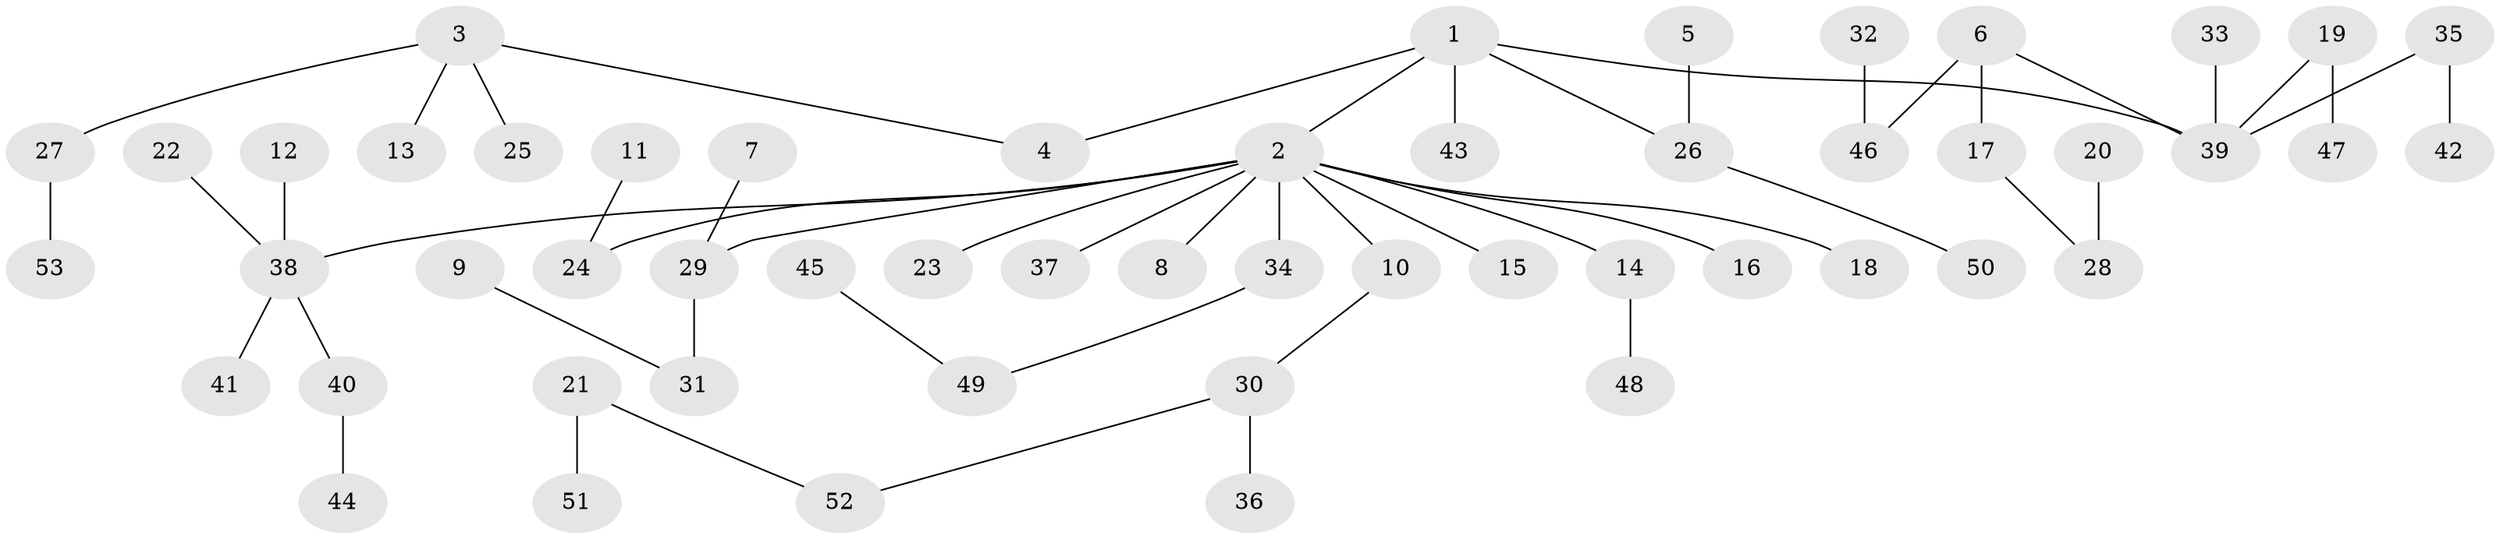 // original degree distribution, {8: 0.009433962264150943, 4: 0.04716981132075472, 3: 0.18867924528301888, 6: 0.009433962264150943, 7: 0.009433962264150943, 5: 0.018867924528301886, 2: 0.2169811320754717, 1: 0.5}
// Generated by graph-tools (version 1.1) at 2025/50/03/09/25 03:50:25]
// undirected, 53 vertices, 52 edges
graph export_dot {
graph [start="1"]
  node [color=gray90,style=filled];
  1;
  2;
  3;
  4;
  5;
  6;
  7;
  8;
  9;
  10;
  11;
  12;
  13;
  14;
  15;
  16;
  17;
  18;
  19;
  20;
  21;
  22;
  23;
  24;
  25;
  26;
  27;
  28;
  29;
  30;
  31;
  32;
  33;
  34;
  35;
  36;
  37;
  38;
  39;
  40;
  41;
  42;
  43;
  44;
  45;
  46;
  47;
  48;
  49;
  50;
  51;
  52;
  53;
  1 -- 2 [weight=1.0];
  1 -- 4 [weight=1.0];
  1 -- 26 [weight=1.0];
  1 -- 39 [weight=1.0];
  1 -- 43 [weight=1.0];
  2 -- 8 [weight=1.0];
  2 -- 10 [weight=1.0];
  2 -- 14 [weight=1.0];
  2 -- 15 [weight=1.0];
  2 -- 16 [weight=1.0];
  2 -- 18 [weight=1.0];
  2 -- 23 [weight=1.0];
  2 -- 24 [weight=1.0];
  2 -- 29 [weight=1.0];
  2 -- 34 [weight=1.0];
  2 -- 37 [weight=1.0];
  2 -- 38 [weight=1.0];
  3 -- 4 [weight=1.0];
  3 -- 13 [weight=1.0];
  3 -- 25 [weight=1.0];
  3 -- 27 [weight=1.0];
  5 -- 26 [weight=1.0];
  6 -- 17 [weight=1.0];
  6 -- 39 [weight=1.0];
  6 -- 46 [weight=1.0];
  7 -- 29 [weight=1.0];
  9 -- 31 [weight=1.0];
  10 -- 30 [weight=1.0];
  11 -- 24 [weight=1.0];
  12 -- 38 [weight=1.0];
  14 -- 48 [weight=1.0];
  17 -- 28 [weight=1.0];
  19 -- 39 [weight=1.0];
  19 -- 47 [weight=1.0];
  20 -- 28 [weight=1.0];
  21 -- 51 [weight=1.0];
  21 -- 52 [weight=1.0];
  22 -- 38 [weight=1.0];
  26 -- 50 [weight=1.0];
  27 -- 53 [weight=1.0];
  29 -- 31 [weight=1.0];
  30 -- 36 [weight=1.0];
  30 -- 52 [weight=1.0];
  32 -- 46 [weight=1.0];
  33 -- 39 [weight=1.0];
  34 -- 49 [weight=1.0];
  35 -- 39 [weight=1.0];
  35 -- 42 [weight=1.0];
  38 -- 40 [weight=1.0];
  38 -- 41 [weight=1.0];
  40 -- 44 [weight=1.0];
  45 -- 49 [weight=1.0];
}

